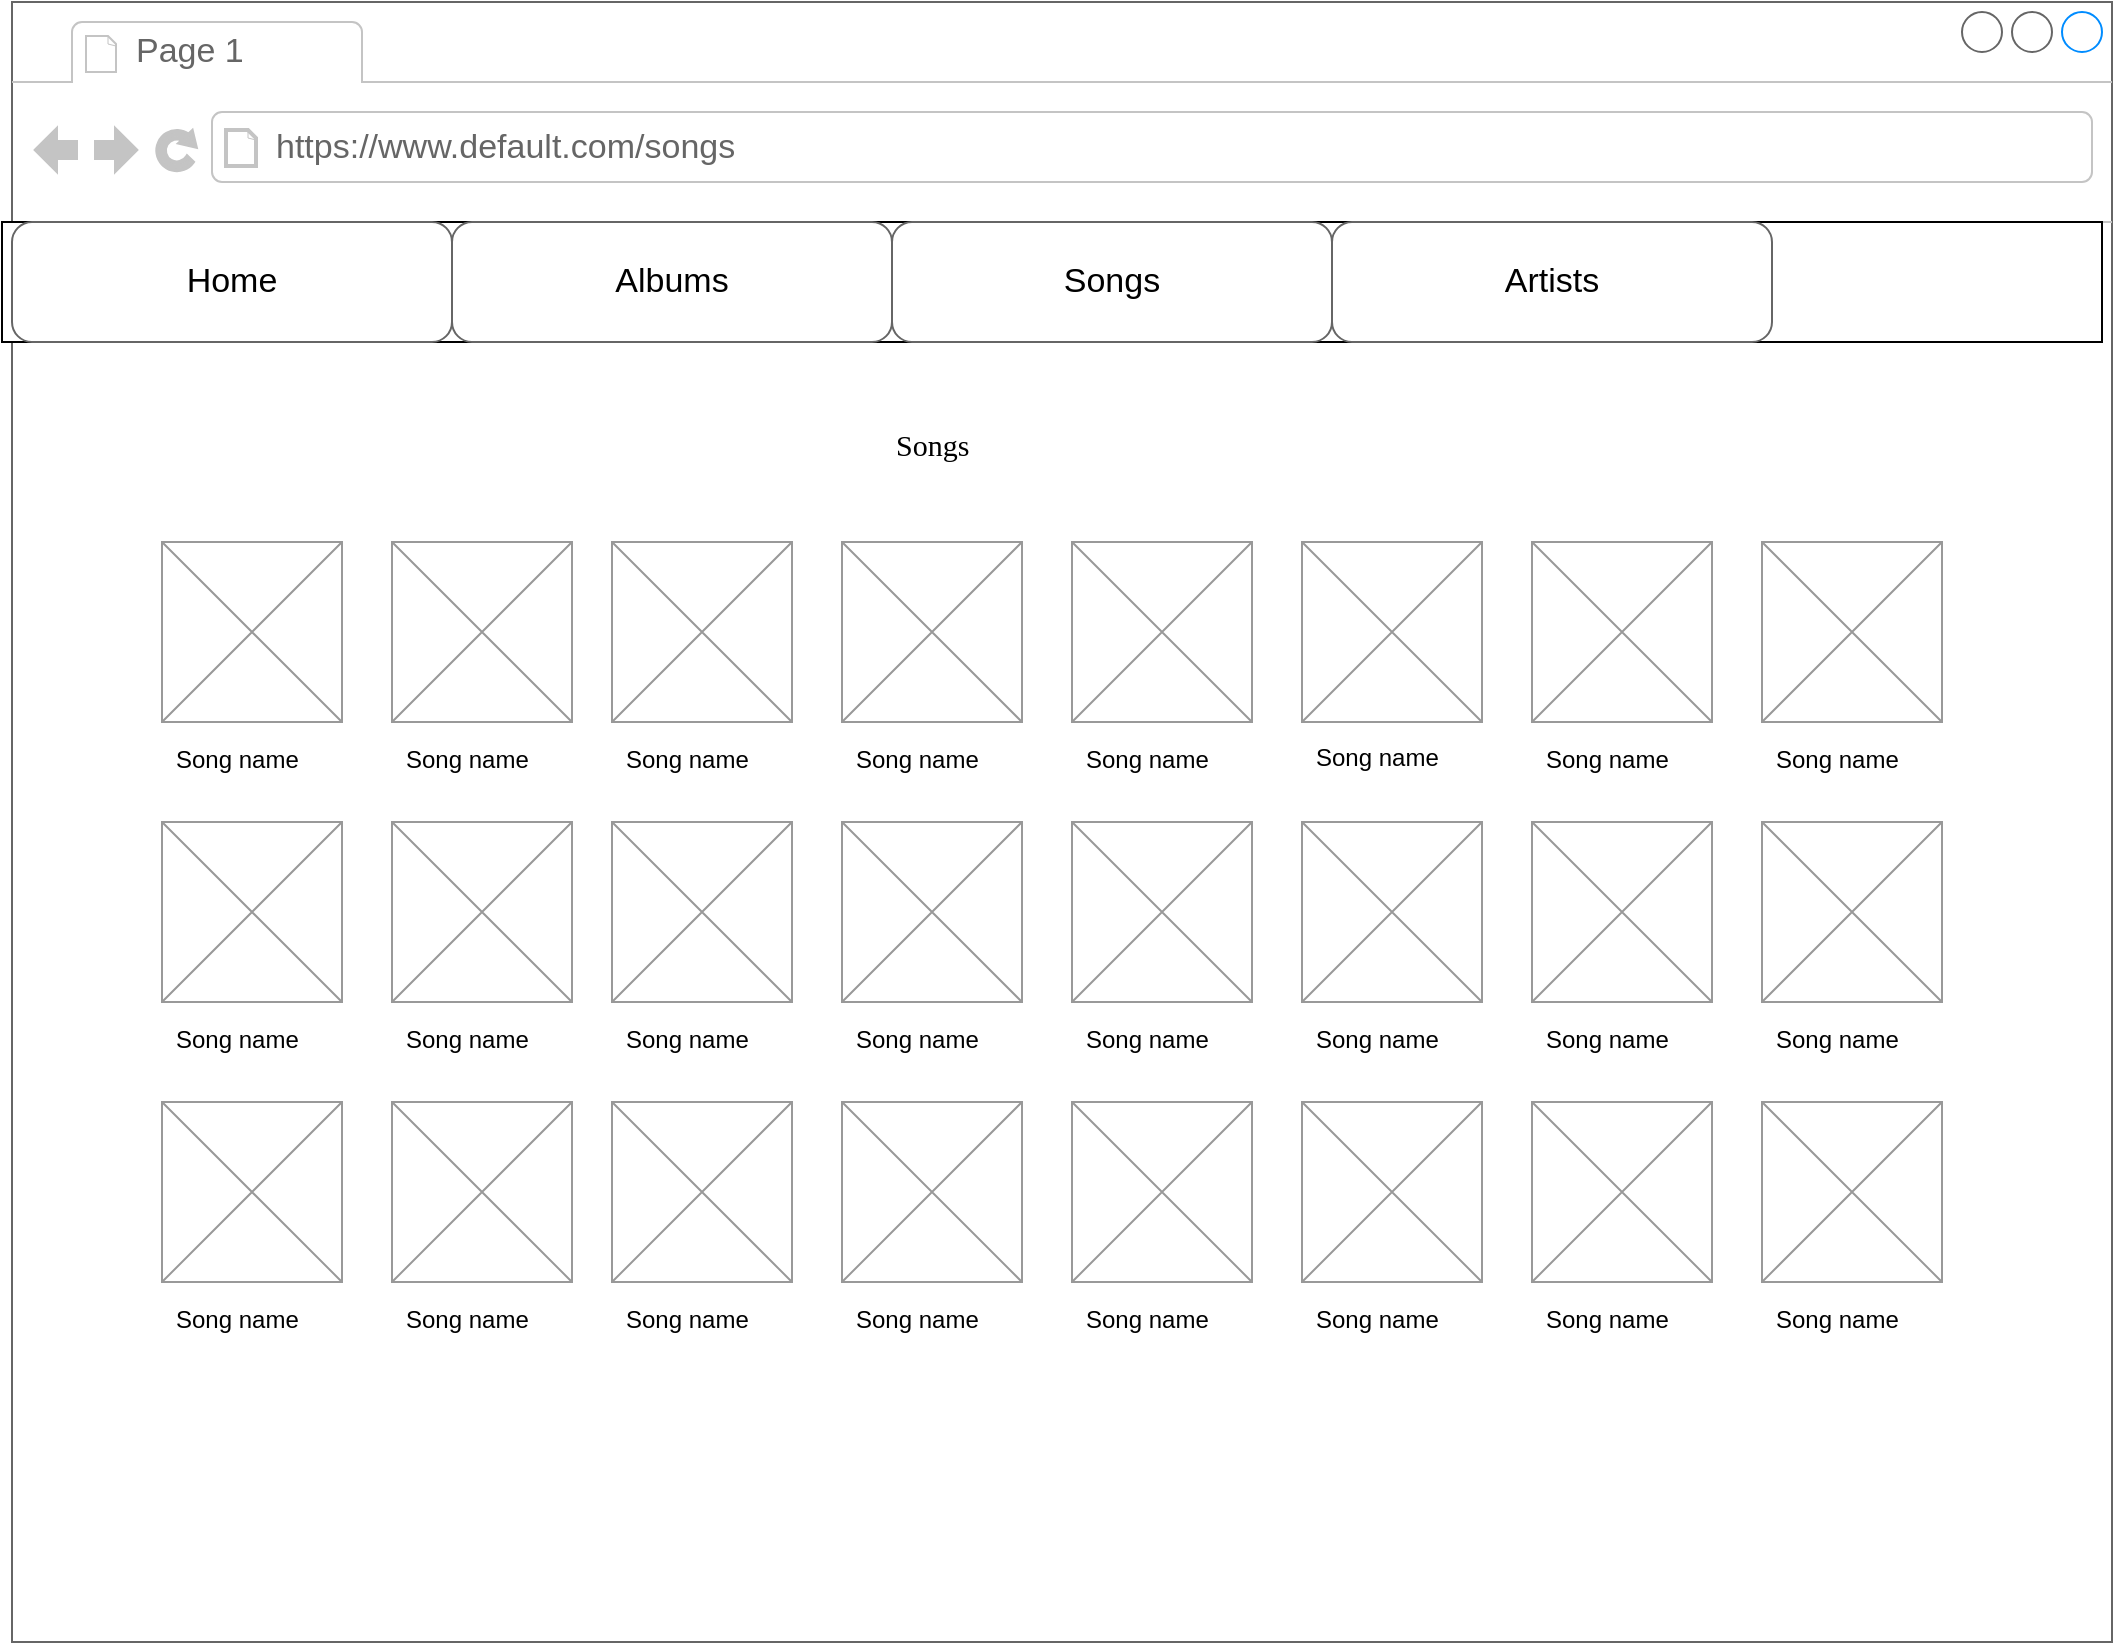 <mxfile version="24.5.2" type="device">
  <diagram name="Page-1" id="2cc2dc42-3aac-f2a9-1cec-7a8b7cbee084">
    <mxGraphModel dx="2074" dy="1106" grid="1" gridSize="10" guides="1" tooltips="1" connect="1" arrows="1" fold="1" page="1" pageScale="1" pageWidth="1100" pageHeight="850" background="none" math="0" shadow="0">
      <root>
        <mxCell id="0" />
        <mxCell id="1" parent="0" />
        <mxCell id="7026571954dc6520-1" value="" style="strokeWidth=1;shadow=0;dashed=0;align=center;html=1;shape=mxgraph.mockup.containers.browserWindow;rSize=0;strokeColor=#666666;mainText=,;recursiveResize=0;rounded=0;labelBackgroundColor=none;fontFamily=Verdana;fontSize=12" parent="1" vertex="1">
          <mxGeometry x="30" y="20" width="1050" height="820" as="geometry" />
        </mxCell>
        <mxCell id="7026571954dc6520-2" value="Page 1" style="strokeWidth=1;shadow=0;dashed=0;align=center;html=1;shape=mxgraph.mockup.containers.anchor;fontSize=17;fontColor=#666666;align=left;" parent="7026571954dc6520-1" vertex="1">
          <mxGeometry x="60" y="12" width="110" height="26" as="geometry" />
        </mxCell>
        <mxCell id="7026571954dc6520-3" value="&lt;div&gt;https://www.default.com/songs&lt;/div&gt;" style="strokeWidth=1;shadow=0;dashed=0;align=center;html=1;shape=mxgraph.mockup.containers.anchor;rSize=0;fontSize=17;fontColor=#666666;align=left;" parent="7026571954dc6520-1" vertex="1">
          <mxGeometry x="130" y="60" width="250" height="26" as="geometry" />
        </mxCell>
        <mxCell id="7026571954dc6520-16" value="Songs" style="text;html=1;points=[];align=left;verticalAlign=top;spacingTop=-4;fontSize=15;fontFamily=Verdana" parent="7026571954dc6520-1" vertex="1">
          <mxGeometry x="440" y="210" width="170" height="30" as="geometry" />
        </mxCell>
        <mxCell id="Au9KBMOpigVklPiua_w_-5" value="" style="rounded=0;whiteSpace=wrap;html=1;" vertex="1" parent="7026571954dc6520-1">
          <mxGeometry x="-5" y="110" width="1050" height="60" as="geometry" />
        </mxCell>
        <mxCell id="7026571954dc6520-18" value="&lt;div&gt;Home&lt;/div&gt;" style="strokeWidth=1;shadow=0;dashed=0;align=center;html=1;shape=mxgraph.mockup.buttons.button;strokeColor=#666666;mainText=;buttonStyle=round;fontSize=17;fontStyle=0;fillColor=none;whiteSpace=wrap;rounded=0;labelBackgroundColor=none;" parent="7026571954dc6520-1" vertex="1">
          <mxGeometry y="110" width="220" height="60" as="geometry" />
        </mxCell>
        <mxCell id="Au9KBMOpigVklPiua_w_-6" value="Albums" style="strokeWidth=1;shadow=0;dashed=0;align=center;html=1;shape=mxgraph.mockup.buttons.button;strokeColor=#666666;mainText=;buttonStyle=round;fontSize=17;fontStyle=0;fillColor=none;whiteSpace=wrap;rounded=0;labelBackgroundColor=none;" vertex="1" parent="7026571954dc6520-1">
          <mxGeometry x="220" y="110" width="220" height="60" as="geometry" />
        </mxCell>
        <mxCell id="Au9KBMOpigVklPiua_w_-7" value="Songs" style="strokeWidth=1;shadow=0;dashed=0;align=center;html=1;shape=mxgraph.mockup.buttons.button;strokeColor=#666666;mainText=;buttonStyle=round;fontSize=17;fontStyle=0;fillColor=none;whiteSpace=wrap;rounded=0;labelBackgroundColor=none;" vertex="1" parent="7026571954dc6520-1">
          <mxGeometry x="440" y="110" width="220" height="60" as="geometry" />
        </mxCell>
        <mxCell id="Au9KBMOpigVklPiua_w_-8" value="Artists" style="strokeWidth=1;shadow=0;dashed=0;align=center;html=1;shape=mxgraph.mockup.buttons.button;strokeColor=#666666;mainText=;buttonStyle=round;fontSize=17;fontStyle=0;fillColor=none;whiteSpace=wrap;rounded=0;labelBackgroundColor=none;" vertex="1" parent="7026571954dc6520-1">
          <mxGeometry x="660" y="110" width="220" height="60" as="geometry" />
        </mxCell>
        <mxCell id="Au9KBMOpigVklPiua_w_-29" value="" style="verticalLabelPosition=bottom;shadow=0;dashed=0;align=center;html=1;verticalAlign=top;strokeWidth=1;shape=mxgraph.mockup.graphics.simpleIcon;strokeColor=#999999;" vertex="1" parent="7026571954dc6520-1">
          <mxGeometry x="75" y="270" width="90" height="90" as="geometry" />
        </mxCell>
        <mxCell id="Au9KBMOpigVklPiua_w_-61" value="Song name" style="text;spacingTop=-5;whiteSpace=wrap;html=1;align=left;fontSize=12;fontFamily=Helvetica;fillColor=none;strokeColor=none;" vertex="1" parent="7026571954dc6520-1">
          <mxGeometry x="80" y="370" width="80" height="20" as="geometry" />
        </mxCell>
        <mxCell id="Au9KBMOpigVklPiua_w_-62" value="" style="verticalLabelPosition=bottom;shadow=0;dashed=0;align=center;html=1;verticalAlign=top;strokeWidth=1;shape=mxgraph.mockup.graphics.simpleIcon;strokeColor=#999999;" vertex="1" parent="7026571954dc6520-1">
          <mxGeometry x="190" y="270" width="90" height="90" as="geometry" />
        </mxCell>
        <mxCell id="Au9KBMOpigVklPiua_w_-63" value="Song name" style="text;spacingTop=-5;whiteSpace=wrap;html=1;align=left;fontSize=12;fontFamily=Helvetica;fillColor=none;strokeColor=none;" vertex="1" parent="7026571954dc6520-1">
          <mxGeometry x="195" y="370" width="80" height="20" as="geometry" />
        </mxCell>
        <mxCell id="Au9KBMOpigVklPiua_w_-64" value="" style="verticalLabelPosition=bottom;shadow=0;dashed=0;align=center;html=1;verticalAlign=top;strokeWidth=1;shape=mxgraph.mockup.graphics.simpleIcon;strokeColor=#999999;" vertex="1" parent="7026571954dc6520-1">
          <mxGeometry x="300" y="270" width="90" height="90" as="geometry" />
        </mxCell>
        <mxCell id="Au9KBMOpigVklPiua_w_-65" value="Song name" style="text;spacingTop=-5;whiteSpace=wrap;html=1;align=left;fontSize=12;fontFamily=Helvetica;fillColor=none;strokeColor=none;" vertex="1" parent="7026571954dc6520-1">
          <mxGeometry x="305" y="370" width="80" height="20" as="geometry" />
        </mxCell>
        <mxCell id="Au9KBMOpigVklPiua_w_-66" value="" style="verticalLabelPosition=bottom;shadow=0;dashed=0;align=center;html=1;verticalAlign=top;strokeWidth=1;shape=mxgraph.mockup.graphics.simpleIcon;strokeColor=#999999;" vertex="1" parent="7026571954dc6520-1">
          <mxGeometry x="415" y="270" width="90" height="90" as="geometry" />
        </mxCell>
        <mxCell id="Au9KBMOpigVklPiua_w_-67" value="Song name" style="text;spacingTop=-5;whiteSpace=wrap;html=1;align=left;fontSize=12;fontFamily=Helvetica;fillColor=none;strokeColor=none;" vertex="1" parent="7026571954dc6520-1">
          <mxGeometry x="420" y="370" width="80" height="20" as="geometry" />
        </mxCell>
        <mxCell id="Au9KBMOpigVklPiua_w_-68" value="" style="verticalLabelPosition=bottom;shadow=0;dashed=0;align=center;html=1;verticalAlign=top;strokeWidth=1;shape=mxgraph.mockup.graphics.simpleIcon;strokeColor=#999999;" vertex="1" parent="7026571954dc6520-1">
          <mxGeometry x="530" y="270" width="90" height="90" as="geometry" />
        </mxCell>
        <mxCell id="Au9KBMOpigVklPiua_w_-69" value="Song name" style="text;spacingTop=-5;whiteSpace=wrap;html=1;align=left;fontSize=12;fontFamily=Helvetica;fillColor=none;strokeColor=none;" vertex="1" parent="7026571954dc6520-1">
          <mxGeometry x="535" y="370" width="80" height="20" as="geometry" />
        </mxCell>
        <mxCell id="Au9KBMOpigVklPiua_w_-70" value="" style="verticalLabelPosition=bottom;shadow=0;dashed=0;align=center;html=1;verticalAlign=top;strokeWidth=1;shape=mxgraph.mockup.graphics.simpleIcon;strokeColor=#999999;" vertex="1" parent="7026571954dc6520-1">
          <mxGeometry x="645" y="270" width="90" height="90" as="geometry" />
        </mxCell>
        <mxCell id="Au9KBMOpigVklPiua_w_-71" value="Song name" style="text;spacingTop=-5;whiteSpace=wrap;html=1;align=left;fontSize=12;fontFamily=Helvetica;fillColor=none;strokeColor=none;" vertex="1" parent="7026571954dc6520-1">
          <mxGeometry x="650" y="369" width="80" height="20" as="geometry" />
        </mxCell>
        <mxCell id="Au9KBMOpigVklPiua_w_-72" value="" style="verticalLabelPosition=bottom;shadow=0;dashed=0;align=center;html=1;verticalAlign=top;strokeWidth=1;shape=mxgraph.mockup.graphics.simpleIcon;strokeColor=#999999;" vertex="1" parent="7026571954dc6520-1">
          <mxGeometry x="760" y="270" width="90" height="90" as="geometry" />
        </mxCell>
        <mxCell id="Au9KBMOpigVklPiua_w_-73" value="Song name" style="text;spacingTop=-5;whiteSpace=wrap;html=1;align=left;fontSize=12;fontFamily=Helvetica;fillColor=none;strokeColor=none;" vertex="1" parent="7026571954dc6520-1">
          <mxGeometry x="765" y="370" width="80" height="20" as="geometry" />
        </mxCell>
        <mxCell id="Au9KBMOpigVklPiua_w_-74" value="" style="verticalLabelPosition=bottom;shadow=0;dashed=0;align=center;html=1;verticalAlign=top;strokeWidth=1;shape=mxgraph.mockup.graphics.simpleIcon;strokeColor=#999999;" vertex="1" parent="7026571954dc6520-1">
          <mxGeometry x="875" y="270" width="90" height="90" as="geometry" />
        </mxCell>
        <mxCell id="Au9KBMOpigVklPiua_w_-75" value="Song name" style="text;spacingTop=-5;whiteSpace=wrap;html=1;align=left;fontSize=12;fontFamily=Helvetica;fillColor=none;strokeColor=none;" vertex="1" parent="7026571954dc6520-1">
          <mxGeometry x="880" y="370" width="80" height="20" as="geometry" />
        </mxCell>
        <mxCell id="Au9KBMOpigVklPiua_w_-76" value="" style="verticalLabelPosition=bottom;shadow=0;dashed=0;align=center;html=1;verticalAlign=top;strokeWidth=1;shape=mxgraph.mockup.graphics.simpleIcon;strokeColor=#999999;" vertex="1" parent="7026571954dc6520-1">
          <mxGeometry x="75" y="410" width="90" height="90" as="geometry" />
        </mxCell>
        <mxCell id="Au9KBMOpigVklPiua_w_-77" value="Song name" style="text;spacingTop=-5;whiteSpace=wrap;html=1;align=left;fontSize=12;fontFamily=Helvetica;fillColor=none;strokeColor=none;" vertex="1" parent="7026571954dc6520-1">
          <mxGeometry x="80" y="510" width="80" height="20" as="geometry" />
        </mxCell>
        <mxCell id="Au9KBMOpigVklPiua_w_-78" value="" style="verticalLabelPosition=bottom;shadow=0;dashed=0;align=center;html=1;verticalAlign=top;strokeWidth=1;shape=mxgraph.mockup.graphics.simpleIcon;strokeColor=#999999;" vertex="1" parent="7026571954dc6520-1">
          <mxGeometry x="190" y="410" width="90" height="90" as="geometry" />
        </mxCell>
        <mxCell id="Au9KBMOpigVklPiua_w_-79" value="Song name" style="text;spacingTop=-5;whiteSpace=wrap;html=1;align=left;fontSize=12;fontFamily=Helvetica;fillColor=none;strokeColor=none;" vertex="1" parent="7026571954dc6520-1">
          <mxGeometry x="195" y="510" width="80" height="20" as="geometry" />
        </mxCell>
        <mxCell id="Au9KBMOpigVklPiua_w_-80" value="" style="verticalLabelPosition=bottom;shadow=0;dashed=0;align=center;html=1;verticalAlign=top;strokeWidth=1;shape=mxgraph.mockup.graphics.simpleIcon;strokeColor=#999999;" vertex="1" parent="7026571954dc6520-1">
          <mxGeometry x="300" y="410" width="90" height="90" as="geometry" />
        </mxCell>
        <mxCell id="Au9KBMOpigVklPiua_w_-81" value="Song name" style="text;spacingTop=-5;whiteSpace=wrap;html=1;align=left;fontSize=12;fontFamily=Helvetica;fillColor=none;strokeColor=none;" vertex="1" parent="7026571954dc6520-1">
          <mxGeometry x="305" y="510" width="80" height="20" as="geometry" />
        </mxCell>
        <mxCell id="Au9KBMOpigVklPiua_w_-82" value="" style="verticalLabelPosition=bottom;shadow=0;dashed=0;align=center;html=1;verticalAlign=top;strokeWidth=1;shape=mxgraph.mockup.graphics.simpleIcon;strokeColor=#999999;" vertex="1" parent="7026571954dc6520-1">
          <mxGeometry x="415" y="410" width="90" height="90" as="geometry" />
        </mxCell>
        <mxCell id="Au9KBMOpigVklPiua_w_-83" value="Song name" style="text;spacingTop=-5;whiteSpace=wrap;html=1;align=left;fontSize=12;fontFamily=Helvetica;fillColor=none;strokeColor=none;" vertex="1" parent="7026571954dc6520-1">
          <mxGeometry x="420" y="510" width="80" height="20" as="geometry" />
        </mxCell>
        <mxCell id="Au9KBMOpigVklPiua_w_-84" value="" style="verticalLabelPosition=bottom;shadow=0;dashed=0;align=center;html=1;verticalAlign=top;strokeWidth=1;shape=mxgraph.mockup.graphics.simpleIcon;strokeColor=#999999;" vertex="1" parent="7026571954dc6520-1">
          <mxGeometry x="530" y="410" width="90" height="90" as="geometry" />
        </mxCell>
        <mxCell id="Au9KBMOpigVklPiua_w_-85" value="Song name" style="text;spacingTop=-5;whiteSpace=wrap;html=1;align=left;fontSize=12;fontFamily=Helvetica;fillColor=none;strokeColor=none;" vertex="1" parent="7026571954dc6520-1">
          <mxGeometry x="535" y="510" width="80" height="20" as="geometry" />
        </mxCell>
        <mxCell id="Au9KBMOpigVklPiua_w_-86" value="" style="verticalLabelPosition=bottom;shadow=0;dashed=0;align=center;html=1;verticalAlign=top;strokeWidth=1;shape=mxgraph.mockup.graphics.simpleIcon;strokeColor=#999999;" vertex="1" parent="7026571954dc6520-1">
          <mxGeometry x="645" y="410" width="90" height="90" as="geometry" />
        </mxCell>
        <mxCell id="Au9KBMOpigVklPiua_w_-87" value="Song name" style="text;spacingTop=-5;whiteSpace=wrap;html=1;align=left;fontSize=12;fontFamily=Helvetica;fillColor=none;strokeColor=none;" vertex="1" parent="7026571954dc6520-1">
          <mxGeometry x="650" y="510" width="80" height="20" as="geometry" />
        </mxCell>
        <mxCell id="Au9KBMOpigVklPiua_w_-88" value="" style="verticalLabelPosition=bottom;shadow=0;dashed=0;align=center;html=1;verticalAlign=top;strokeWidth=1;shape=mxgraph.mockup.graphics.simpleIcon;strokeColor=#999999;" vertex="1" parent="7026571954dc6520-1">
          <mxGeometry x="760" y="410" width="90" height="90" as="geometry" />
        </mxCell>
        <mxCell id="Au9KBMOpigVklPiua_w_-89" value="Song name" style="text;spacingTop=-5;whiteSpace=wrap;html=1;align=left;fontSize=12;fontFamily=Helvetica;fillColor=none;strokeColor=none;" vertex="1" parent="7026571954dc6520-1">
          <mxGeometry x="765" y="510" width="80" height="20" as="geometry" />
        </mxCell>
        <mxCell id="Au9KBMOpigVklPiua_w_-90" value="" style="verticalLabelPosition=bottom;shadow=0;dashed=0;align=center;html=1;verticalAlign=top;strokeWidth=1;shape=mxgraph.mockup.graphics.simpleIcon;strokeColor=#999999;" vertex="1" parent="7026571954dc6520-1">
          <mxGeometry x="875" y="410" width="90" height="90" as="geometry" />
        </mxCell>
        <mxCell id="Au9KBMOpigVklPiua_w_-91" value="Song name" style="text;spacingTop=-5;whiteSpace=wrap;html=1;align=left;fontSize=12;fontFamily=Helvetica;fillColor=none;strokeColor=none;" vertex="1" parent="7026571954dc6520-1">
          <mxGeometry x="880" y="510" width="80" height="20" as="geometry" />
        </mxCell>
        <mxCell id="Au9KBMOpigVklPiua_w_-92" value="" style="verticalLabelPosition=bottom;shadow=0;dashed=0;align=center;html=1;verticalAlign=top;strokeWidth=1;shape=mxgraph.mockup.graphics.simpleIcon;strokeColor=#999999;" vertex="1" parent="7026571954dc6520-1">
          <mxGeometry x="75" y="550" width="90" height="90" as="geometry" />
        </mxCell>
        <mxCell id="Au9KBMOpigVklPiua_w_-93" value="Song name" style="text;spacingTop=-5;whiteSpace=wrap;html=1;align=left;fontSize=12;fontFamily=Helvetica;fillColor=none;strokeColor=none;" vertex="1" parent="7026571954dc6520-1">
          <mxGeometry x="80" y="650" width="80" height="20" as="geometry" />
        </mxCell>
        <mxCell id="Au9KBMOpigVklPiua_w_-94" value="" style="verticalLabelPosition=bottom;shadow=0;dashed=0;align=center;html=1;verticalAlign=top;strokeWidth=1;shape=mxgraph.mockup.graphics.simpleIcon;strokeColor=#999999;" vertex="1" parent="7026571954dc6520-1">
          <mxGeometry x="190" y="550" width="90" height="90" as="geometry" />
        </mxCell>
        <mxCell id="Au9KBMOpigVklPiua_w_-95" value="Song name" style="text;spacingTop=-5;whiteSpace=wrap;html=1;align=left;fontSize=12;fontFamily=Helvetica;fillColor=none;strokeColor=none;" vertex="1" parent="7026571954dc6520-1">
          <mxGeometry x="195" y="650" width="80" height="20" as="geometry" />
        </mxCell>
        <mxCell id="Au9KBMOpigVklPiua_w_-96" value="" style="verticalLabelPosition=bottom;shadow=0;dashed=0;align=center;html=1;verticalAlign=top;strokeWidth=1;shape=mxgraph.mockup.graphics.simpleIcon;strokeColor=#999999;" vertex="1" parent="7026571954dc6520-1">
          <mxGeometry x="300" y="550" width="90" height="90" as="geometry" />
        </mxCell>
        <mxCell id="Au9KBMOpigVklPiua_w_-97" value="Song name" style="text;spacingTop=-5;whiteSpace=wrap;html=1;align=left;fontSize=12;fontFamily=Helvetica;fillColor=none;strokeColor=none;" vertex="1" parent="7026571954dc6520-1">
          <mxGeometry x="305" y="650" width="80" height="20" as="geometry" />
        </mxCell>
        <mxCell id="Au9KBMOpigVklPiua_w_-98" value="" style="verticalLabelPosition=bottom;shadow=0;dashed=0;align=center;html=1;verticalAlign=top;strokeWidth=1;shape=mxgraph.mockup.graphics.simpleIcon;strokeColor=#999999;" vertex="1" parent="7026571954dc6520-1">
          <mxGeometry x="415" y="550" width="90" height="90" as="geometry" />
        </mxCell>
        <mxCell id="Au9KBMOpigVklPiua_w_-99" value="Song name" style="text;spacingTop=-5;whiteSpace=wrap;html=1;align=left;fontSize=12;fontFamily=Helvetica;fillColor=none;strokeColor=none;" vertex="1" parent="7026571954dc6520-1">
          <mxGeometry x="420" y="650" width="80" height="20" as="geometry" />
        </mxCell>
        <mxCell id="Au9KBMOpigVklPiua_w_-100" value="" style="verticalLabelPosition=bottom;shadow=0;dashed=0;align=center;html=1;verticalAlign=top;strokeWidth=1;shape=mxgraph.mockup.graphics.simpleIcon;strokeColor=#999999;" vertex="1" parent="7026571954dc6520-1">
          <mxGeometry x="530" y="550" width="90" height="90" as="geometry" />
        </mxCell>
        <mxCell id="Au9KBMOpigVklPiua_w_-101" value="Song name" style="text;spacingTop=-5;whiteSpace=wrap;html=1;align=left;fontSize=12;fontFamily=Helvetica;fillColor=none;strokeColor=none;" vertex="1" parent="7026571954dc6520-1">
          <mxGeometry x="535" y="650" width="80" height="20" as="geometry" />
        </mxCell>
        <mxCell id="Au9KBMOpigVklPiua_w_-102" value="" style="verticalLabelPosition=bottom;shadow=0;dashed=0;align=center;html=1;verticalAlign=top;strokeWidth=1;shape=mxgraph.mockup.graphics.simpleIcon;strokeColor=#999999;" vertex="1" parent="7026571954dc6520-1">
          <mxGeometry x="645" y="550" width="90" height="90" as="geometry" />
        </mxCell>
        <mxCell id="Au9KBMOpigVklPiua_w_-103" value="Song name" style="text;spacingTop=-5;whiteSpace=wrap;html=1;align=left;fontSize=12;fontFamily=Helvetica;fillColor=none;strokeColor=none;" vertex="1" parent="7026571954dc6520-1">
          <mxGeometry x="650" y="650" width="80" height="20" as="geometry" />
        </mxCell>
        <mxCell id="Au9KBMOpigVklPiua_w_-104" value="" style="verticalLabelPosition=bottom;shadow=0;dashed=0;align=center;html=1;verticalAlign=top;strokeWidth=1;shape=mxgraph.mockup.graphics.simpleIcon;strokeColor=#999999;" vertex="1" parent="7026571954dc6520-1">
          <mxGeometry x="760" y="550" width="90" height="90" as="geometry" />
        </mxCell>
        <mxCell id="Au9KBMOpigVklPiua_w_-105" value="Song name" style="text;spacingTop=-5;whiteSpace=wrap;html=1;align=left;fontSize=12;fontFamily=Helvetica;fillColor=none;strokeColor=none;" vertex="1" parent="7026571954dc6520-1">
          <mxGeometry x="765" y="650" width="80" height="20" as="geometry" />
        </mxCell>
        <mxCell id="Au9KBMOpigVklPiua_w_-106" value="" style="verticalLabelPosition=bottom;shadow=0;dashed=0;align=center;html=1;verticalAlign=top;strokeWidth=1;shape=mxgraph.mockup.graphics.simpleIcon;strokeColor=#999999;" vertex="1" parent="7026571954dc6520-1">
          <mxGeometry x="875" y="550" width="90" height="90" as="geometry" />
        </mxCell>
        <mxCell id="Au9KBMOpigVklPiua_w_-107" value="Song name" style="text;spacingTop=-5;whiteSpace=wrap;html=1;align=left;fontSize=12;fontFamily=Helvetica;fillColor=none;strokeColor=none;" vertex="1" parent="7026571954dc6520-1">
          <mxGeometry x="880" y="650" width="80" height="20" as="geometry" />
        </mxCell>
      </root>
    </mxGraphModel>
  </diagram>
</mxfile>
